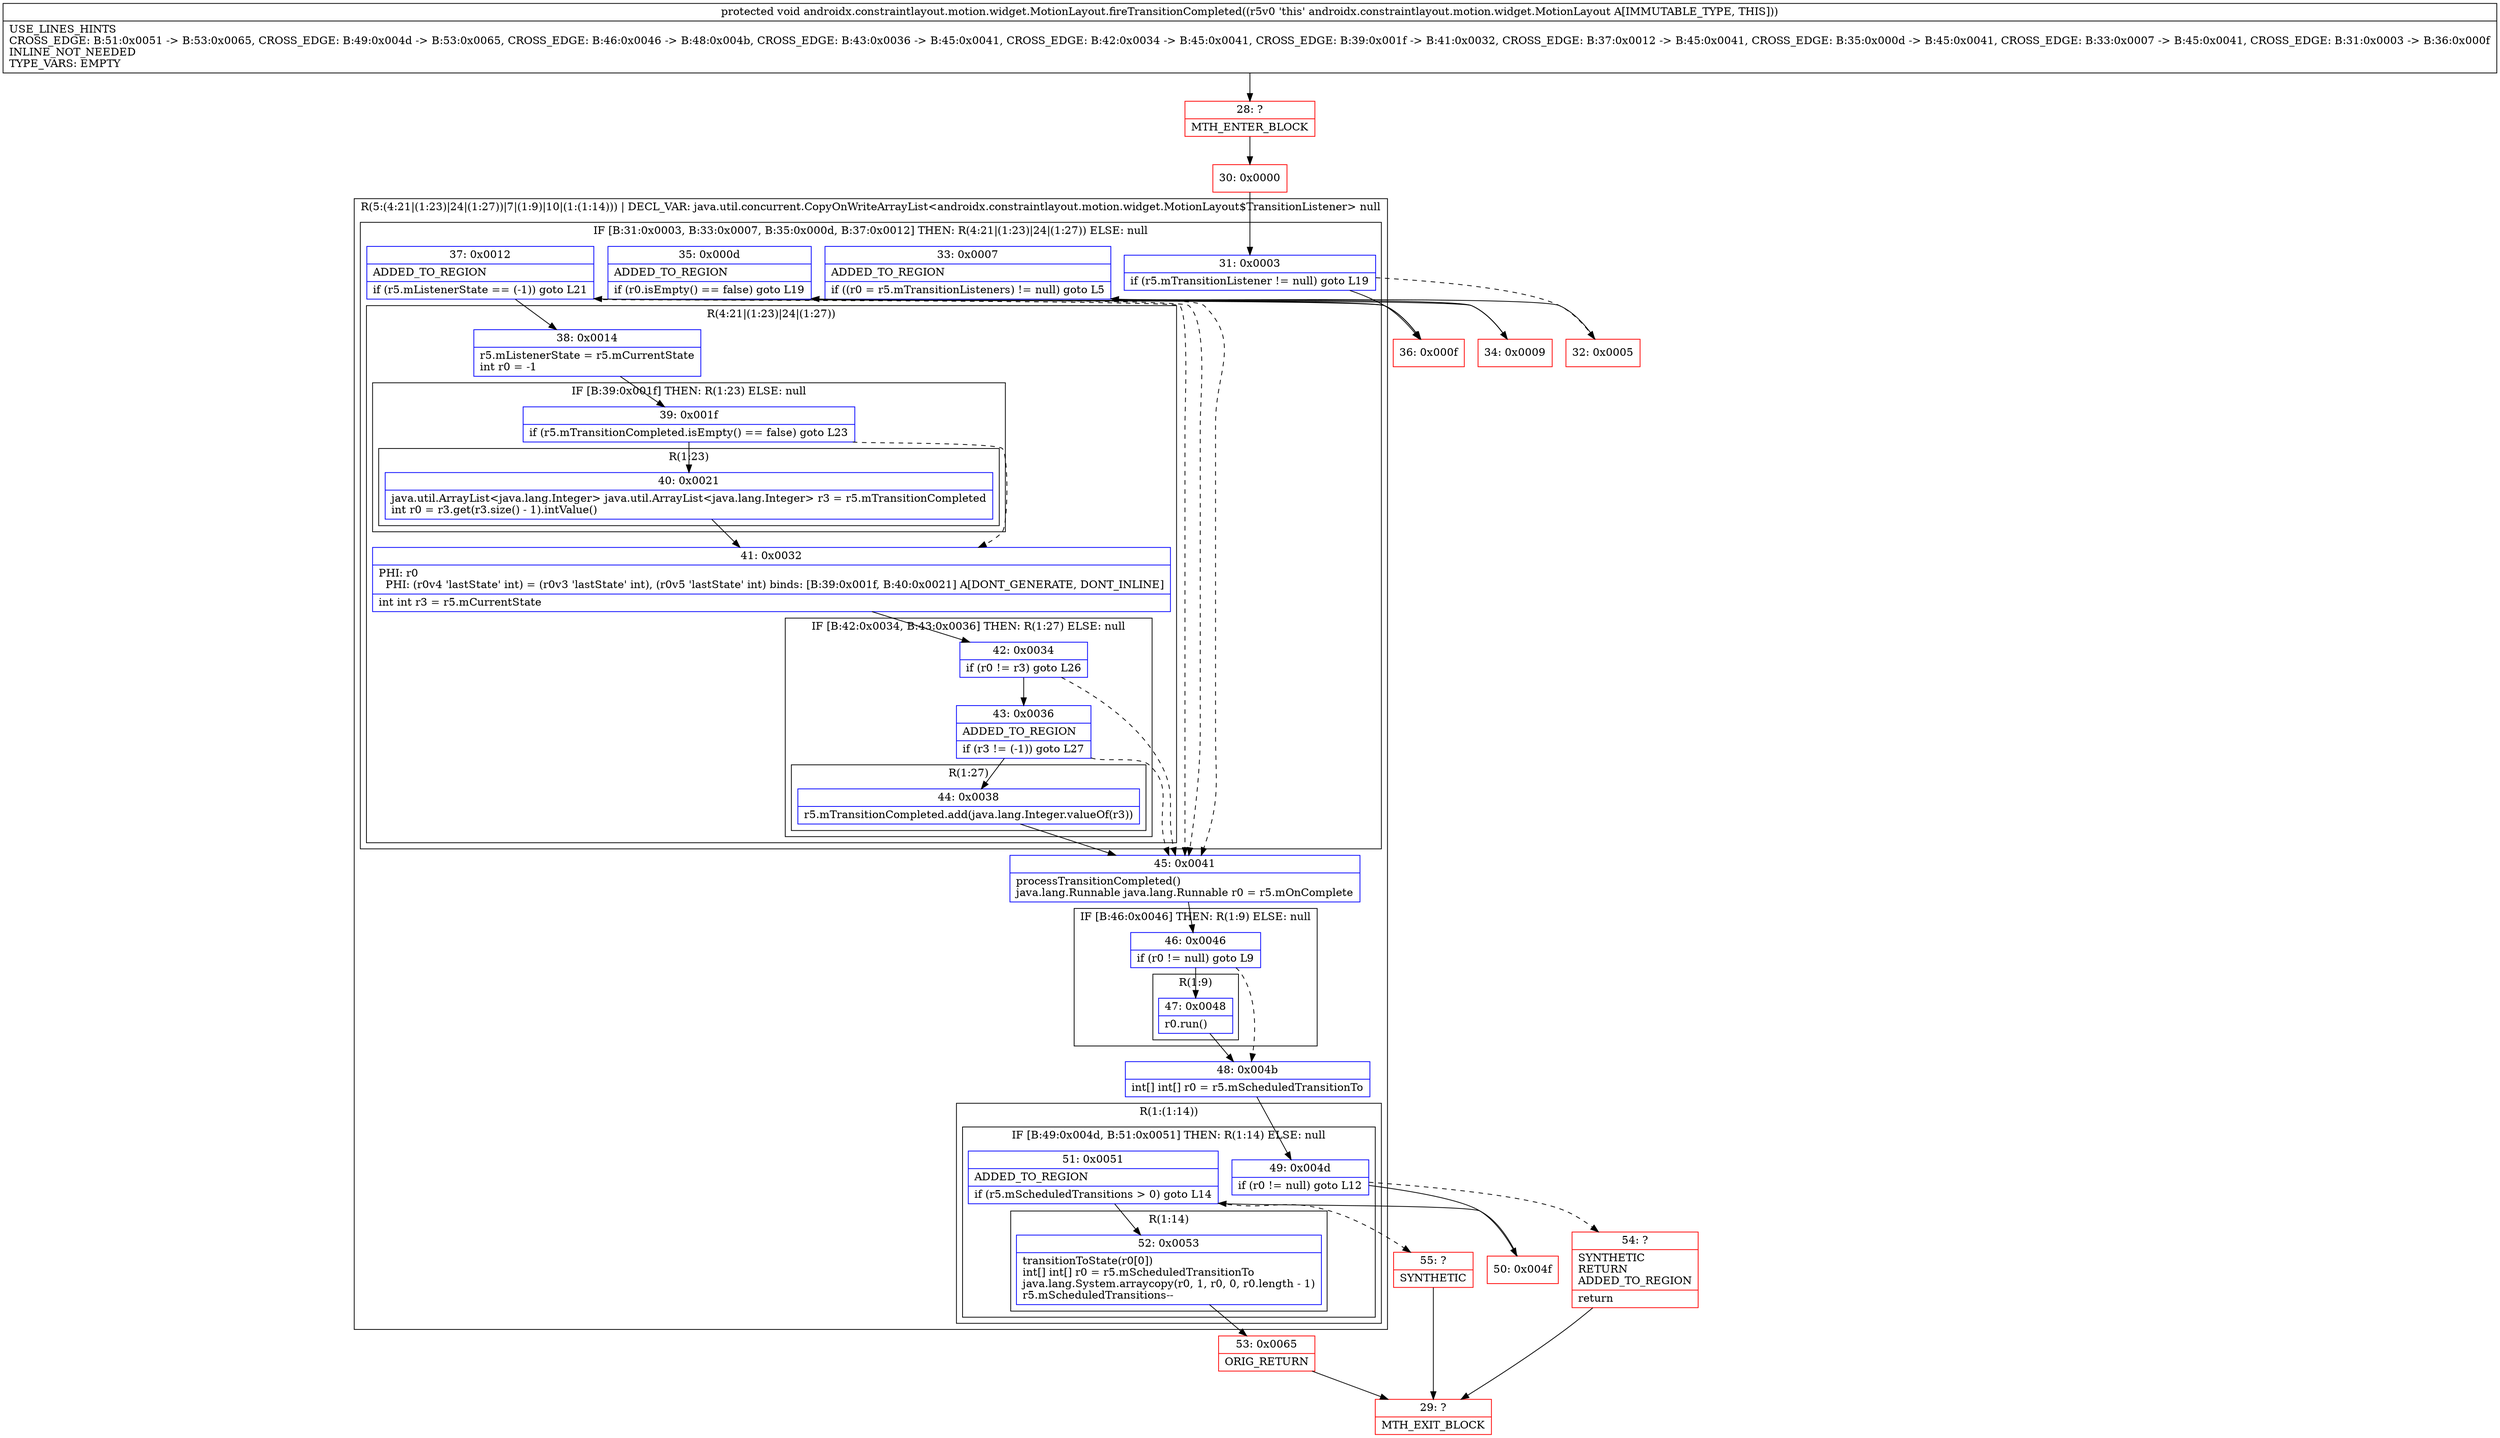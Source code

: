 digraph "CFG forandroidx.constraintlayout.motion.widget.MotionLayout.fireTransitionCompleted()V" {
subgraph cluster_Region_1490060381 {
label = "R(5:(4:21|(1:23)|24|(1:27))|7|(1:9)|10|(1:(1:14))) | DECL_VAR: java.util.concurrent.CopyOnWriteArrayList\<androidx.constraintlayout.motion.widget.MotionLayout$TransitionListener\> null\l";
node [shape=record,color=blue];
subgraph cluster_IfRegion_1142158479 {
label = "IF [B:31:0x0003, B:33:0x0007, B:35:0x000d, B:37:0x0012] THEN: R(4:21|(1:23)|24|(1:27)) ELSE: null";
node [shape=record,color=blue];
Node_31 [shape=record,label="{31\:\ 0x0003|if (r5.mTransitionListener != null) goto L19\l}"];
Node_33 [shape=record,label="{33\:\ 0x0007|ADDED_TO_REGION\l|if ((r0 = r5.mTransitionListeners) != null) goto L5\l}"];
Node_35 [shape=record,label="{35\:\ 0x000d|ADDED_TO_REGION\l|if (r0.isEmpty() == false) goto L19\l}"];
Node_37 [shape=record,label="{37\:\ 0x0012|ADDED_TO_REGION\l|if (r5.mListenerState == (\-1)) goto L21\l}"];
subgraph cluster_Region_309524834 {
label = "R(4:21|(1:23)|24|(1:27))";
node [shape=record,color=blue];
Node_38 [shape=record,label="{38\:\ 0x0014|r5.mListenerState = r5.mCurrentState\lint r0 = \-1\l}"];
subgraph cluster_IfRegion_1093686979 {
label = "IF [B:39:0x001f] THEN: R(1:23) ELSE: null";
node [shape=record,color=blue];
Node_39 [shape=record,label="{39\:\ 0x001f|if (r5.mTransitionCompleted.isEmpty() == false) goto L23\l}"];
subgraph cluster_Region_1437962308 {
label = "R(1:23)";
node [shape=record,color=blue];
Node_40 [shape=record,label="{40\:\ 0x0021|java.util.ArrayList\<java.lang.Integer\> java.util.ArrayList\<java.lang.Integer\> r3 = r5.mTransitionCompleted\lint r0 = r3.get(r3.size() \- 1).intValue()\l}"];
}
}
Node_41 [shape=record,label="{41\:\ 0x0032|PHI: r0 \l  PHI: (r0v4 'lastState' int) = (r0v3 'lastState' int), (r0v5 'lastState' int) binds: [B:39:0x001f, B:40:0x0021] A[DONT_GENERATE, DONT_INLINE]\l|int int r3 = r5.mCurrentState\l}"];
subgraph cluster_IfRegion_2040477177 {
label = "IF [B:42:0x0034, B:43:0x0036] THEN: R(1:27) ELSE: null";
node [shape=record,color=blue];
Node_42 [shape=record,label="{42\:\ 0x0034|if (r0 != r3) goto L26\l}"];
Node_43 [shape=record,label="{43\:\ 0x0036|ADDED_TO_REGION\l|if (r3 != (\-1)) goto L27\l}"];
subgraph cluster_Region_1567416187 {
label = "R(1:27)";
node [shape=record,color=blue];
Node_44 [shape=record,label="{44\:\ 0x0038|r5.mTransitionCompleted.add(java.lang.Integer.valueOf(r3))\l}"];
}
}
}
}
Node_45 [shape=record,label="{45\:\ 0x0041|processTransitionCompleted()\ljava.lang.Runnable java.lang.Runnable r0 = r5.mOnComplete\l}"];
subgraph cluster_IfRegion_564005043 {
label = "IF [B:46:0x0046] THEN: R(1:9) ELSE: null";
node [shape=record,color=blue];
Node_46 [shape=record,label="{46\:\ 0x0046|if (r0 != null) goto L9\l}"];
subgraph cluster_Region_565100932 {
label = "R(1:9)";
node [shape=record,color=blue];
Node_47 [shape=record,label="{47\:\ 0x0048|r0.run()\l}"];
}
}
Node_48 [shape=record,label="{48\:\ 0x004b|int[] int[] r0 = r5.mScheduledTransitionTo\l}"];
subgraph cluster_Region_1829075192 {
label = "R(1:(1:14))";
node [shape=record,color=blue];
subgraph cluster_IfRegion_436360653 {
label = "IF [B:49:0x004d, B:51:0x0051] THEN: R(1:14) ELSE: null";
node [shape=record,color=blue];
Node_49 [shape=record,label="{49\:\ 0x004d|if (r0 != null) goto L12\l}"];
Node_51 [shape=record,label="{51\:\ 0x0051|ADDED_TO_REGION\l|if (r5.mScheduledTransitions \> 0) goto L14\l}"];
subgraph cluster_Region_1177340092 {
label = "R(1:14)";
node [shape=record,color=blue];
Node_52 [shape=record,label="{52\:\ 0x0053|transitionToState(r0[0])\lint[] int[] r0 = r5.mScheduledTransitionTo\ljava.lang.System.arraycopy(r0, 1, r0, 0, r0.length \- 1)\lr5.mScheduledTransitions\-\-\l}"];
}
}
}
}
Node_28 [shape=record,color=red,label="{28\:\ ?|MTH_ENTER_BLOCK\l}"];
Node_30 [shape=record,color=red,label="{30\:\ 0x0000}"];
Node_32 [shape=record,color=red,label="{32\:\ 0x0005}"];
Node_34 [shape=record,color=red,label="{34\:\ 0x0009}"];
Node_50 [shape=record,color=red,label="{50\:\ 0x004f}"];
Node_53 [shape=record,color=red,label="{53\:\ 0x0065|ORIG_RETURN\l}"];
Node_29 [shape=record,color=red,label="{29\:\ ?|MTH_EXIT_BLOCK\l}"];
Node_55 [shape=record,color=red,label="{55\:\ ?|SYNTHETIC\l}"];
Node_54 [shape=record,color=red,label="{54\:\ ?|SYNTHETIC\lRETURN\lADDED_TO_REGION\l|return\l}"];
Node_36 [shape=record,color=red,label="{36\:\ 0x000f}"];
MethodNode[shape=record,label="{protected void androidx.constraintlayout.motion.widget.MotionLayout.fireTransitionCompleted((r5v0 'this' androidx.constraintlayout.motion.widget.MotionLayout A[IMMUTABLE_TYPE, THIS]))  | USE_LINES_HINTS\lCROSS_EDGE: B:51:0x0051 \-\> B:53:0x0065, CROSS_EDGE: B:49:0x004d \-\> B:53:0x0065, CROSS_EDGE: B:46:0x0046 \-\> B:48:0x004b, CROSS_EDGE: B:43:0x0036 \-\> B:45:0x0041, CROSS_EDGE: B:42:0x0034 \-\> B:45:0x0041, CROSS_EDGE: B:39:0x001f \-\> B:41:0x0032, CROSS_EDGE: B:37:0x0012 \-\> B:45:0x0041, CROSS_EDGE: B:35:0x000d \-\> B:45:0x0041, CROSS_EDGE: B:33:0x0007 \-\> B:45:0x0041, CROSS_EDGE: B:31:0x0003 \-\> B:36:0x000f\lINLINE_NOT_NEEDED\lTYPE_VARS: EMPTY\l}"];
MethodNode -> Node_28;Node_31 -> Node_32[style=dashed];
Node_31 -> Node_36;
Node_33 -> Node_34;
Node_33 -> Node_45[style=dashed];
Node_35 -> Node_36;
Node_35 -> Node_45[style=dashed];
Node_37 -> Node_38;
Node_37 -> Node_45[style=dashed];
Node_38 -> Node_39;
Node_39 -> Node_40;
Node_39 -> Node_41[style=dashed];
Node_40 -> Node_41;
Node_41 -> Node_42;
Node_42 -> Node_43;
Node_42 -> Node_45[style=dashed];
Node_43 -> Node_44;
Node_43 -> Node_45[style=dashed];
Node_44 -> Node_45;
Node_45 -> Node_46;
Node_46 -> Node_47;
Node_46 -> Node_48[style=dashed];
Node_47 -> Node_48;
Node_48 -> Node_49;
Node_49 -> Node_50;
Node_49 -> Node_54[style=dashed];
Node_51 -> Node_52;
Node_51 -> Node_55[style=dashed];
Node_52 -> Node_53;
Node_28 -> Node_30;
Node_30 -> Node_31;
Node_32 -> Node_33;
Node_34 -> Node_35;
Node_50 -> Node_51;
Node_53 -> Node_29;
Node_55 -> Node_29;
Node_54 -> Node_29;
Node_36 -> Node_37;
}

